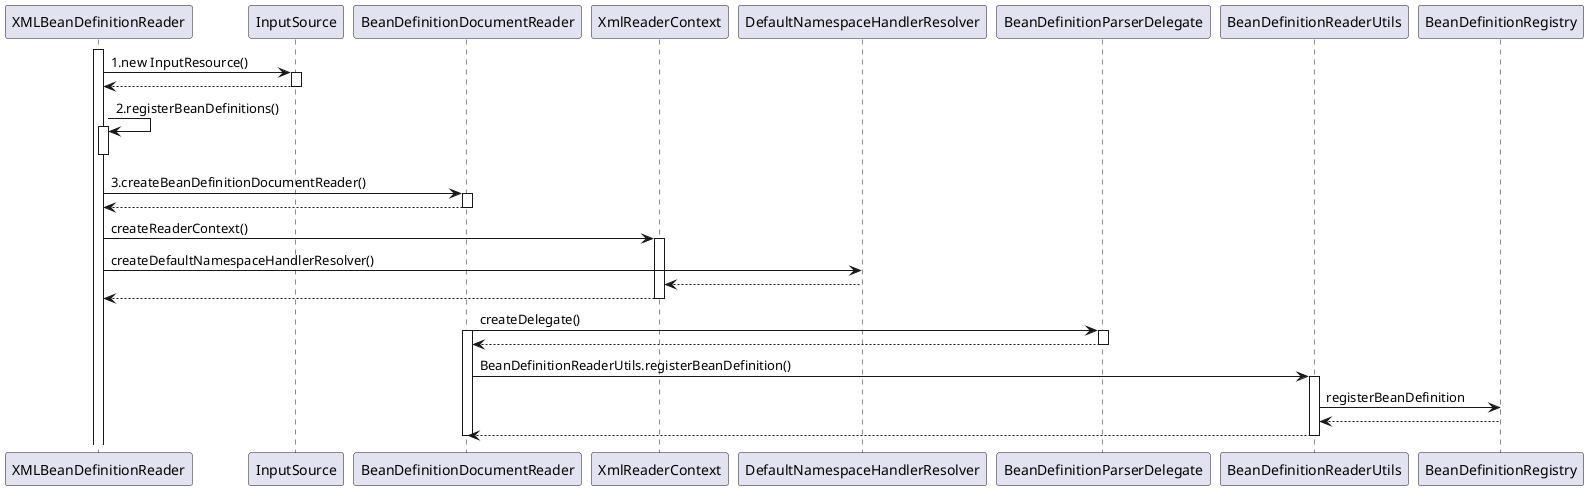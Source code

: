 @startuml
activate XMLBeanDefinitionReader
XMLBeanDefinitionReader->InputSource:1.new InputResource()
activate InputSource
InputSource --> XMLBeanDefinitionReader
deactivate InputSource

XMLBeanDefinitionReader->XMLBeanDefinitionReader:2.registerBeanDefinitions()
activate XMLBeanDefinitionReader
deactivate XMLBeanDefinitionReader
XMLBeanDefinitionReader->BeanDefinitionDocumentReader:3.createBeanDefinitionDocumentReader()
activate BeanDefinitionDocumentReader
BeanDefinitionDocumentReader-->XMLBeanDefinitionReader
deactivate BeanDefinitionDocumentReader


XMLBeanDefinitionReader->XmlReaderContext:createReaderContext()
activate  XmlReaderContext
XMLBeanDefinitionReader->DefaultNamespaceHandlerResolver:createDefaultNamespaceHandlerResolver()
DefaultNamespaceHandlerResolver-->XmlReaderContext
XmlReaderContext-->XMLBeanDefinitionReader
deactivate XmlReaderContext



BeanDefinitionDocumentReader->BeanDefinitionParserDelegate:createDelegate()
activate BeanDefinitionDocumentReader
activate BeanDefinitionParserDelegate
BeanDefinitionParserDelegate-->BeanDefinitionDocumentReader
deactivate BeanDefinitionParserDelegate

BeanDefinitionDocumentReader-> BeanDefinitionReaderUtils:BeanDefinitionReaderUtils.registerBeanDefinition()
activate BeanDefinitionReaderUtils
BeanDefinitionReaderUtils->BeanDefinitionRegistry:registerBeanDefinition
BeanDefinitionRegistry-->BeanDefinitionReaderUtils

BeanDefinitionReaderUtils-->BeanDefinitionDocumentReader
deactivate BeanDefinitionReaderUtils
deactivate BeanDefinitionDocumentReader
@enduml